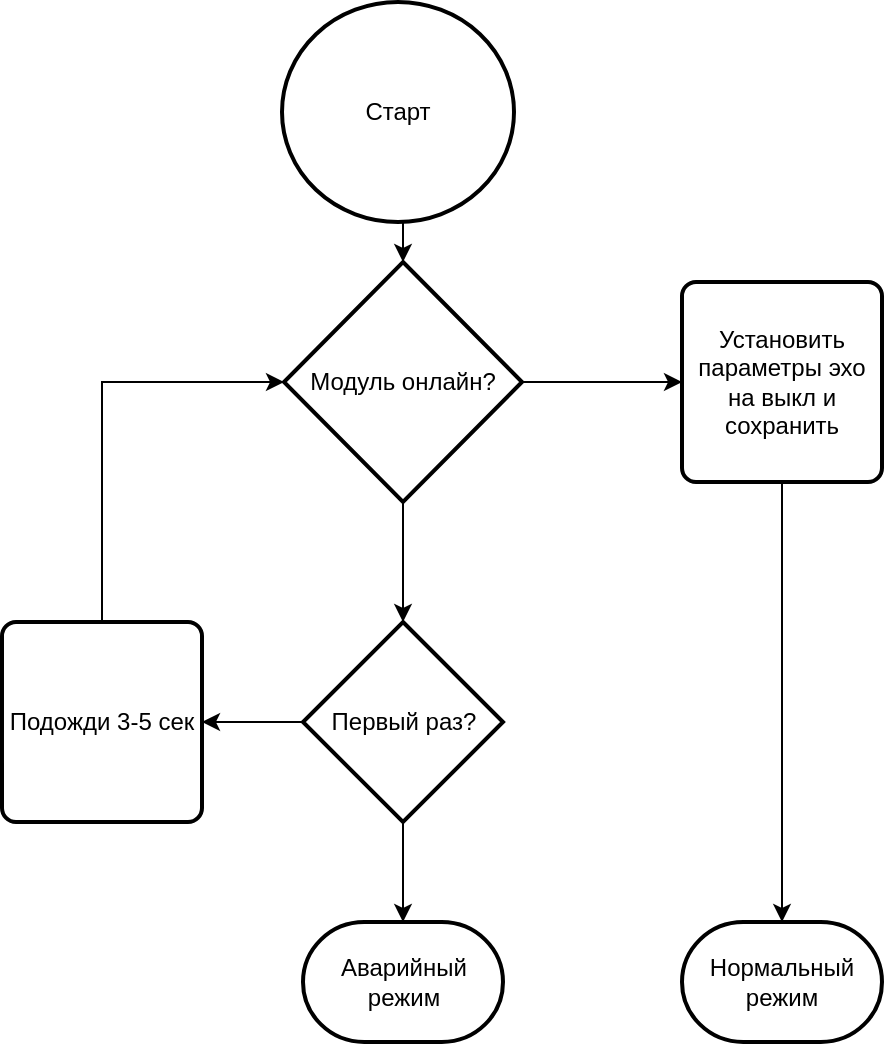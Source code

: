 <mxfile version="13.7.4"><diagram id="8McClxTmgO6xKV-j7NmU" name="Page-1"><mxGraphModel dx="1382" dy="795" grid="1" gridSize="10" guides="1" tooltips="1" connect="1" arrows="1" fold="1" page="1" pageScale="1" pageWidth="827" pageHeight="1169" math="0" shadow="0"><root><mxCell id="0"/><mxCell id="1" parent="0"/><mxCell id="XV-bRAK1SZMY_ka8T-fK-6" style="edgeStyle=orthogonalEdgeStyle;rounded=0;orthogonalLoop=1;jettySize=auto;html=1;exitX=0.5;exitY=1;exitDx=0;exitDy=0;exitPerimeter=0;entryX=0.5;entryY=0;entryDx=0;entryDy=0;entryPerimeter=0;" edge="1" parent="1" source="XV-bRAK1SZMY_ka8T-fK-1" target="XV-bRAK1SZMY_ka8T-fK-4"><mxGeometry relative="1" as="geometry"/></mxCell><mxCell id="XV-bRAK1SZMY_ka8T-fK-1" value="Старт" style="strokeWidth=2;html=1;shape=mxgraph.flowchart.start_2;whiteSpace=wrap;" vertex="1" parent="1"><mxGeometry x="334" y="325" width="116" height="110" as="geometry"/></mxCell><mxCell id="XV-bRAK1SZMY_ka8T-fK-9" style="edgeStyle=orthogonalEdgeStyle;rounded=0;orthogonalLoop=1;jettySize=auto;html=1;entryX=0.5;entryY=0;entryDx=0;entryDy=0;entryPerimeter=0;" edge="1" parent="1" source="XV-bRAK1SZMY_ka8T-fK-4" target="XV-bRAK1SZMY_ka8T-fK-12"><mxGeometry relative="1" as="geometry"><mxPoint x="394.5" y="645" as="targetPoint"/></mxGeometry></mxCell><mxCell id="XV-bRAK1SZMY_ka8T-fK-21" style="edgeStyle=orthogonalEdgeStyle;rounded=0;orthogonalLoop=1;jettySize=auto;html=1;entryX=0;entryY=0.5;entryDx=0;entryDy=0;" edge="1" parent="1" source="XV-bRAK1SZMY_ka8T-fK-4" target="XV-bRAK1SZMY_ka8T-fK-20"><mxGeometry relative="1" as="geometry"/></mxCell><mxCell id="XV-bRAK1SZMY_ka8T-fK-4" value="Модуль онлайн?" style="strokeWidth=2;html=1;shape=mxgraph.flowchart.decision;whiteSpace=wrap;" vertex="1" parent="1"><mxGeometry x="335" y="455" width="119" height="120" as="geometry"/></mxCell><mxCell id="XV-bRAK1SZMY_ka8T-fK-18" style="edgeStyle=orthogonalEdgeStyle;rounded=0;orthogonalLoop=1;jettySize=auto;html=1;entryX=0;entryY=0.5;entryDx=0;entryDy=0;entryPerimeter=0;" edge="1" parent="1" source="XV-bRAK1SZMY_ka8T-fK-10" target="XV-bRAK1SZMY_ka8T-fK-4"><mxGeometry relative="1" as="geometry"><Array as="points"><mxPoint x="244" y="515"/></Array></mxGeometry></mxCell><mxCell id="XV-bRAK1SZMY_ka8T-fK-10" value="Подожди 3-5 сек" style="rounded=1;whiteSpace=wrap;html=1;absoluteArcSize=1;arcSize=14;strokeWidth=2;" vertex="1" parent="1"><mxGeometry x="194" y="635" width="100" height="100" as="geometry"/></mxCell><mxCell id="XV-bRAK1SZMY_ka8T-fK-19" style="edgeStyle=orthogonalEdgeStyle;rounded=0;orthogonalLoop=1;jettySize=auto;html=1;entryX=1;entryY=0.5;entryDx=0;entryDy=0;" edge="1" parent="1" source="XV-bRAK1SZMY_ka8T-fK-12" target="XV-bRAK1SZMY_ka8T-fK-10"><mxGeometry relative="1" as="geometry"/></mxCell><mxCell id="XV-bRAK1SZMY_ka8T-fK-25" style="edgeStyle=orthogonalEdgeStyle;rounded=0;orthogonalLoop=1;jettySize=auto;html=1;entryX=0.5;entryY=0;entryDx=0;entryDy=0;entryPerimeter=0;" edge="1" parent="1" source="XV-bRAK1SZMY_ka8T-fK-12" target="XV-bRAK1SZMY_ka8T-fK-24"><mxGeometry relative="1" as="geometry"/></mxCell><mxCell id="XV-bRAK1SZMY_ka8T-fK-12" value="Первый раз?" style="strokeWidth=2;html=1;shape=mxgraph.flowchart.decision;whiteSpace=wrap;" vertex="1" parent="1"><mxGeometry x="344.5" y="635" width="100" height="100" as="geometry"/></mxCell><mxCell id="XV-bRAK1SZMY_ka8T-fK-23" style="edgeStyle=orthogonalEdgeStyle;rounded=0;orthogonalLoop=1;jettySize=auto;html=1;entryX=0.5;entryY=0;entryDx=0;entryDy=0;entryPerimeter=0;" edge="1" parent="1" source="XV-bRAK1SZMY_ka8T-fK-20" target="XV-bRAK1SZMY_ka8T-fK-22"><mxGeometry relative="1" as="geometry"/></mxCell><mxCell id="XV-bRAK1SZMY_ka8T-fK-20" value="Установить параметры эхо на выкл и сохранить" style="rounded=1;whiteSpace=wrap;html=1;absoluteArcSize=1;arcSize=14;strokeWidth=2;" vertex="1" parent="1"><mxGeometry x="534" y="465" width="100" height="100" as="geometry"/></mxCell><mxCell id="XV-bRAK1SZMY_ka8T-fK-22" value="Нормальный режим" style="strokeWidth=2;html=1;shape=mxgraph.flowchart.terminator;whiteSpace=wrap;" vertex="1" parent="1"><mxGeometry x="534" y="785" width="100" height="60" as="geometry"/></mxCell><mxCell id="XV-bRAK1SZMY_ka8T-fK-24" value="&lt;span&gt;Аварийный режим&lt;/span&gt;" style="strokeWidth=2;html=1;shape=mxgraph.flowchart.terminator;whiteSpace=wrap;" vertex="1" parent="1"><mxGeometry x="344.5" y="785" width="100" height="60" as="geometry"/></mxCell></root></mxGraphModel></diagram></mxfile>